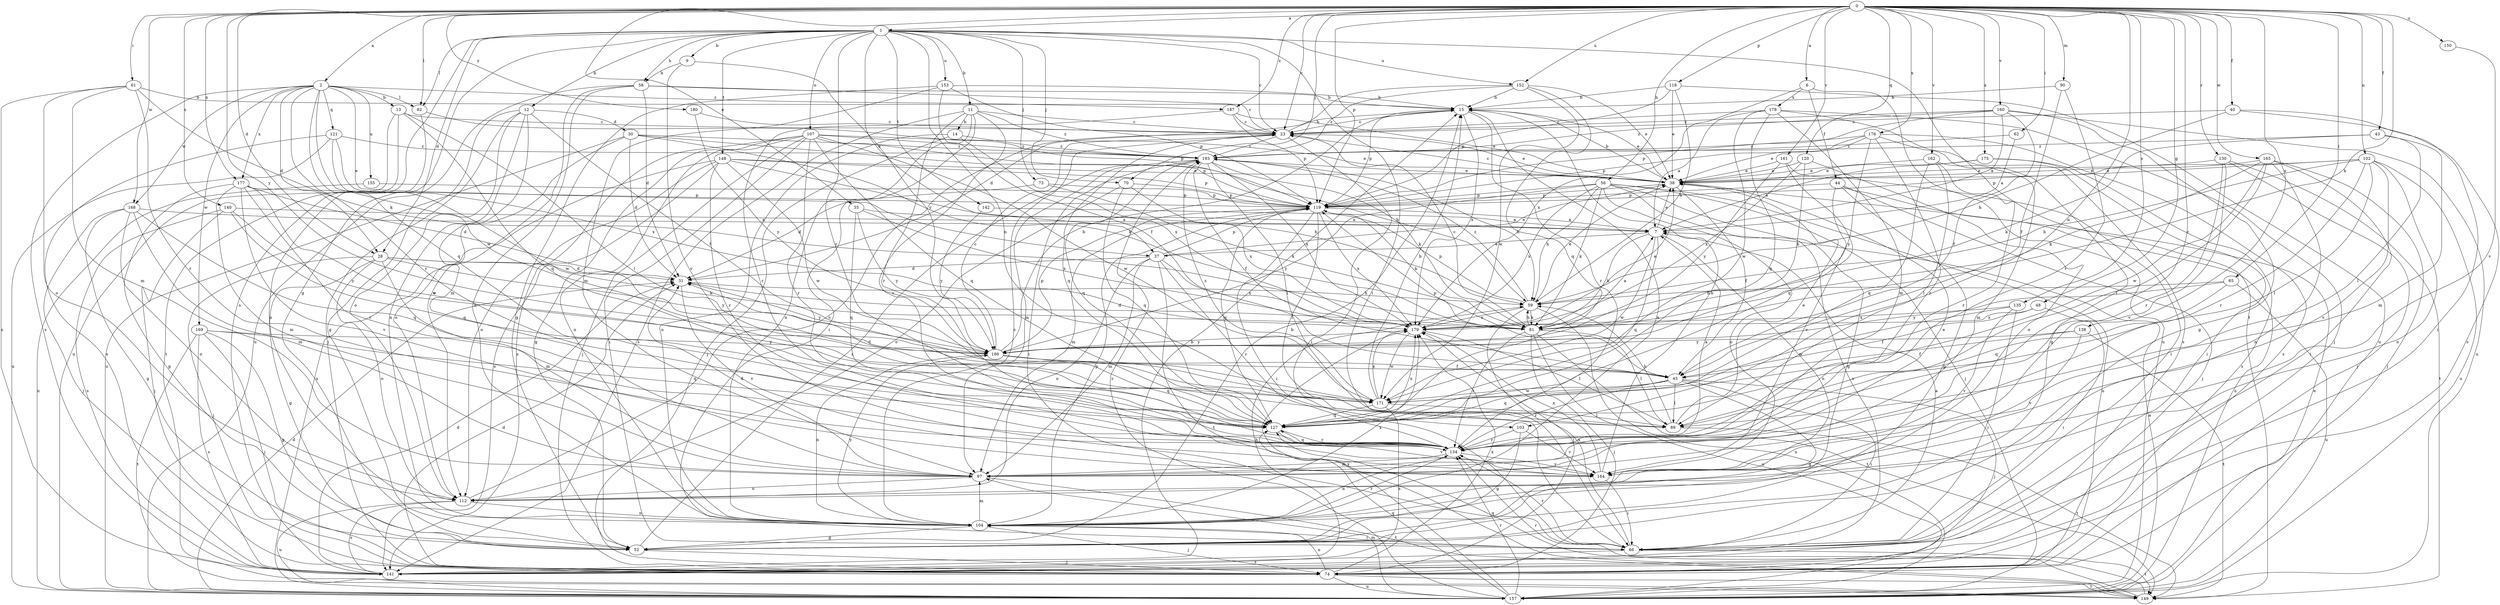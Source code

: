 strict digraph  {
0;
1;
2;
6;
7;
9;
11;
12;
13;
14;
15;
23;
28;
30;
31;
35;
37;
38;
40;
43;
44;
45;
48;
52;
56;
58;
59;
61;
62;
65;
66;
70;
73;
74;
81;
82;
89;
90;
97;
102;
103;
104;
107;
112;
118;
119;
120;
121;
127;
130;
134;
135;
138;
140;
141;
142;
148;
149;
150;
152;
153;
155;
157;
160;
161;
162;
164;
165;
168;
169;
171;
175;
176;
177;
178;
179;
180;
186;
187;
193;
0 -> 1  [label=a];
0 -> 2  [label=a];
0 -> 6  [label=a];
0 -> 23  [label=c];
0 -> 28  [label=d];
0 -> 35  [label=e];
0 -> 40  [label=f];
0 -> 43  [label=f];
0 -> 48  [label=g];
0 -> 56  [label=h];
0 -> 61  [label=i];
0 -> 62  [label=i];
0 -> 65  [label=i];
0 -> 70  [label=j];
0 -> 81  [label=k];
0 -> 82  [label=l];
0 -> 90  [label=m];
0 -> 102  [label=n];
0 -> 103  [label=n];
0 -> 118  [label=p];
0 -> 119  [label=p];
0 -> 120  [label=q];
0 -> 130  [label=r];
0 -> 134  [label=r];
0 -> 135  [label=s];
0 -> 138  [label=s];
0 -> 140  [label=s];
0 -> 150  [label=u];
0 -> 152  [label=u];
0 -> 160  [label=v];
0 -> 161  [label=v];
0 -> 162  [label=v];
0 -> 165  [label=w];
0 -> 168  [label=w];
0 -> 175  [label=x];
0 -> 176  [label=x];
0 -> 177  [label=x];
0 -> 180  [label=y];
0 -> 186  [label=y];
0 -> 187  [label=z];
1 -> 9  [label=b];
1 -> 11  [label=b];
1 -> 12  [label=b];
1 -> 23  [label=c];
1 -> 28  [label=d];
1 -> 37  [label=e];
1 -> 52  [label=g];
1 -> 58  [label=h];
1 -> 66  [label=i];
1 -> 70  [label=j];
1 -> 73  [label=j];
1 -> 82  [label=l];
1 -> 103  [label=n];
1 -> 107  [label=o];
1 -> 134  [label=r];
1 -> 141  [label=s];
1 -> 142  [label=t];
1 -> 148  [label=t];
1 -> 149  [label=t];
1 -> 152  [label=u];
1 -> 153  [label=u];
2 -> 13  [label=b];
2 -> 28  [label=d];
2 -> 37  [label=e];
2 -> 82  [label=l];
2 -> 121  [label=q];
2 -> 127  [label=q];
2 -> 134  [label=r];
2 -> 141  [label=s];
2 -> 155  [label=u];
2 -> 168  [label=w];
2 -> 169  [label=w];
2 -> 171  [label=w];
2 -> 177  [label=x];
2 -> 187  [label=z];
6 -> 44  [label=f];
6 -> 157  [label=u];
6 -> 178  [label=x];
6 -> 179  [label=x];
7 -> 37  [label=e];
7 -> 38  [label=e];
7 -> 81  [label=k];
7 -> 104  [label=n];
7 -> 127  [label=q];
7 -> 171  [label=w];
9 -> 58  [label=h];
9 -> 164  [label=v];
9 -> 186  [label=y];
11 -> 14  [label=b];
11 -> 23  [label=c];
11 -> 66  [label=i];
11 -> 104  [label=n];
11 -> 134  [label=r];
11 -> 141  [label=s];
11 -> 164  [label=v];
11 -> 193  [label=z];
12 -> 30  [label=d];
12 -> 45  [label=f];
12 -> 52  [label=g];
12 -> 74  [label=j];
12 -> 97  [label=m];
12 -> 104  [label=n];
12 -> 112  [label=o];
13 -> 23  [label=c];
13 -> 89  [label=l];
13 -> 127  [label=q];
13 -> 149  [label=t];
13 -> 157  [label=u];
14 -> 74  [label=j];
14 -> 104  [label=n];
14 -> 179  [label=x];
14 -> 193  [label=z];
15 -> 23  [label=c];
15 -> 38  [label=e];
15 -> 104  [label=n];
15 -> 119  [label=p];
15 -> 134  [label=r];
15 -> 179  [label=x];
23 -> 15  [label=b];
23 -> 38  [label=e];
23 -> 66  [label=i];
23 -> 127  [label=q];
23 -> 193  [label=z];
28 -> 31  [label=d];
28 -> 52  [label=g];
28 -> 74  [label=j];
28 -> 81  [label=k];
28 -> 97  [label=m];
28 -> 112  [label=o];
28 -> 186  [label=y];
30 -> 31  [label=d];
30 -> 81  [label=k];
30 -> 112  [label=o];
30 -> 119  [label=p];
30 -> 157  [label=u];
30 -> 193  [label=z];
31 -> 59  [label=h];
31 -> 164  [label=v];
31 -> 186  [label=y];
35 -> 7  [label=a];
35 -> 127  [label=q];
35 -> 179  [label=x];
35 -> 186  [label=y];
37 -> 31  [label=d];
37 -> 38  [label=e];
37 -> 97  [label=m];
37 -> 112  [label=o];
37 -> 119  [label=p];
37 -> 134  [label=r];
37 -> 149  [label=t];
37 -> 179  [label=x];
38 -> 15  [label=b];
38 -> 23  [label=c];
38 -> 45  [label=f];
38 -> 119  [label=p];
40 -> 23  [label=c];
40 -> 59  [label=h];
40 -> 66  [label=i];
40 -> 141  [label=s];
43 -> 81  [label=k];
43 -> 89  [label=l];
43 -> 97  [label=m];
43 -> 193  [label=z];
44 -> 52  [label=g];
44 -> 74  [label=j];
44 -> 119  [label=p];
44 -> 157  [label=u];
44 -> 164  [label=v];
45 -> 52  [label=g];
45 -> 66  [label=i];
45 -> 74  [label=j];
45 -> 89  [label=l];
45 -> 119  [label=p];
45 -> 127  [label=q];
45 -> 134  [label=r];
45 -> 171  [label=w];
48 -> 45  [label=f];
48 -> 66  [label=i];
48 -> 179  [label=x];
52 -> 15  [label=b];
52 -> 74  [label=j];
52 -> 193  [label=z];
56 -> 52  [label=g];
56 -> 59  [label=h];
56 -> 74  [label=j];
56 -> 81  [label=k];
56 -> 112  [label=o];
56 -> 119  [label=p];
56 -> 141  [label=s];
56 -> 157  [label=u];
56 -> 179  [label=x];
56 -> 186  [label=y];
58 -> 15  [label=b];
58 -> 23  [label=c];
58 -> 31  [label=d];
58 -> 104  [label=n];
58 -> 112  [label=o];
58 -> 157  [label=u];
59 -> 38  [label=e];
59 -> 74  [label=j];
59 -> 81  [label=k];
59 -> 119  [label=p];
59 -> 157  [label=u];
59 -> 179  [label=x];
59 -> 193  [label=z];
61 -> 15  [label=b];
61 -> 81  [label=k];
61 -> 97  [label=m];
61 -> 112  [label=o];
61 -> 134  [label=r];
61 -> 141  [label=s];
62 -> 7  [label=a];
62 -> 193  [label=z];
65 -> 59  [label=h];
65 -> 127  [label=q];
65 -> 157  [label=u];
65 -> 186  [label=y];
66 -> 7  [label=a];
66 -> 134  [label=r];
66 -> 141  [label=s];
66 -> 149  [label=t];
66 -> 179  [label=x];
70 -> 112  [label=o];
70 -> 119  [label=p];
70 -> 127  [label=q];
70 -> 179  [label=x];
73 -> 31  [label=d];
73 -> 81  [label=k];
73 -> 119  [label=p];
74 -> 31  [label=d];
74 -> 104  [label=n];
74 -> 149  [label=t];
74 -> 157  [label=u];
74 -> 179  [label=x];
81 -> 7  [label=a];
81 -> 23  [label=c];
81 -> 31  [label=d];
81 -> 59  [label=h];
81 -> 74  [label=j];
81 -> 89  [label=l];
81 -> 134  [label=r];
81 -> 149  [label=t];
81 -> 157  [label=u];
82 -> 104  [label=n];
82 -> 119  [label=p];
89 -> 38  [label=e];
89 -> 59  [label=h];
89 -> 149  [label=t];
90 -> 15  [label=b];
90 -> 45  [label=f];
90 -> 134  [label=r];
97 -> 31  [label=d];
97 -> 38  [label=e];
97 -> 112  [label=o];
97 -> 149  [label=t];
102 -> 38  [label=e];
102 -> 59  [label=h];
102 -> 89  [label=l];
102 -> 104  [label=n];
102 -> 119  [label=p];
102 -> 134  [label=r];
102 -> 157  [label=u];
102 -> 164  [label=v];
103 -> 52  [label=g];
103 -> 134  [label=r];
103 -> 164  [label=v];
104 -> 23  [label=c];
104 -> 52  [label=g];
104 -> 66  [label=i];
104 -> 74  [label=j];
104 -> 97  [label=m];
104 -> 119  [label=p];
104 -> 134  [label=r];
104 -> 179  [label=x];
104 -> 186  [label=y];
107 -> 38  [label=e];
107 -> 52  [label=g];
107 -> 59  [label=h];
107 -> 66  [label=i];
107 -> 74  [label=j];
107 -> 104  [label=n];
107 -> 127  [label=q];
107 -> 134  [label=r];
107 -> 141  [label=s];
107 -> 171  [label=w];
107 -> 193  [label=z];
112 -> 23  [label=c];
112 -> 104  [label=n];
112 -> 141  [label=s];
112 -> 157  [label=u];
118 -> 15  [label=b];
118 -> 38  [label=e];
118 -> 59  [label=h];
118 -> 119  [label=p];
118 -> 157  [label=u];
119 -> 7  [label=a];
119 -> 66  [label=i];
119 -> 81  [label=k];
119 -> 89  [label=l];
119 -> 97  [label=m];
119 -> 127  [label=q];
119 -> 179  [label=x];
120 -> 38  [label=e];
120 -> 81  [label=k];
120 -> 112  [label=o];
120 -> 179  [label=x];
121 -> 141  [label=s];
121 -> 157  [label=u];
121 -> 171  [label=w];
121 -> 179  [label=x];
121 -> 193  [label=z];
127 -> 134  [label=r];
127 -> 164  [label=v];
127 -> 179  [label=x];
130 -> 38  [label=e];
130 -> 74  [label=j];
130 -> 134  [label=r];
130 -> 149  [label=t];
130 -> 164  [label=v];
134 -> 7  [label=a];
134 -> 97  [label=m];
134 -> 104  [label=n];
134 -> 127  [label=q];
134 -> 164  [label=v];
135 -> 66  [label=i];
135 -> 164  [label=v];
135 -> 171  [label=w];
135 -> 179  [label=x];
138 -> 45  [label=f];
138 -> 149  [label=t];
138 -> 164  [label=v];
138 -> 186  [label=y];
140 -> 7  [label=a];
140 -> 74  [label=j];
140 -> 127  [label=q];
140 -> 141  [label=s];
140 -> 186  [label=y];
141 -> 15  [label=b];
141 -> 31  [label=d];
141 -> 59  [label=h];
142 -> 7  [label=a];
142 -> 186  [label=y];
148 -> 38  [label=e];
148 -> 59  [label=h];
148 -> 112  [label=o];
148 -> 119  [label=p];
148 -> 134  [label=r];
148 -> 141  [label=s];
148 -> 157  [label=u];
148 -> 171  [label=w];
149 -> 127  [label=q];
149 -> 134  [label=r];
150 -> 164  [label=v];
152 -> 15  [label=b];
152 -> 31  [label=d];
152 -> 38  [label=e];
152 -> 127  [label=q];
152 -> 171  [label=w];
152 -> 193  [label=z];
153 -> 15  [label=b];
153 -> 45  [label=f];
153 -> 52  [label=g];
153 -> 97  [label=m];
153 -> 119  [label=p];
155 -> 119  [label=p];
155 -> 157  [label=u];
157 -> 7  [label=a];
157 -> 31  [label=d];
157 -> 38  [label=e];
157 -> 97  [label=m];
157 -> 127  [label=q];
157 -> 134  [label=r];
157 -> 179  [label=x];
157 -> 193  [label=z];
160 -> 7  [label=a];
160 -> 23  [label=c];
160 -> 45  [label=f];
160 -> 52  [label=g];
160 -> 119  [label=p];
160 -> 157  [label=u];
160 -> 193  [label=z];
161 -> 38  [label=e];
161 -> 66  [label=i];
161 -> 127  [label=q];
161 -> 186  [label=y];
162 -> 38  [label=e];
162 -> 89  [label=l];
162 -> 97  [label=m];
162 -> 127  [label=q];
162 -> 134  [label=r];
164 -> 15  [label=b];
164 -> 66  [label=i];
164 -> 179  [label=x];
165 -> 38  [label=e];
165 -> 66  [label=i];
165 -> 74  [label=j];
165 -> 81  [label=k];
165 -> 89  [label=l];
165 -> 104  [label=n];
165 -> 171  [label=w];
168 -> 7  [label=a];
168 -> 52  [label=g];
168 -> 74  [label=j];
168 -> 97  [label=m];
168 -> 112  [label=o];
168 -> 127  [label=q];
169 -> 52  [label=g];
169 -> 74  [label=j];
169 -> 127  [label=q];
169 -> 141  [label=s];
169 -> 149  [label=t];
169 -> 186  [label=y];
171 -> 15  [label=b];
171 -> 31  [label=d];
171 -> 89  [label=l];
171 -> 127  [label=q];
171 -> 141  [label=s];
171 -> 179  [label=x];
171 -> 193  [label=z];
175 -> 7  [label=a];
175 -> 38  [label=e];
175 -> 66  [label=i];
175 -> 141  [label=s];
176 -> 38  [label=e];
176 -> 52  [label=g];
176 -> 119  [label=p];
176 -> 134  [label=r];
176 -> 141  [label=s];
176 -> 186  [label=y];
176 -> 193  [label=z];
177 -> 31  [label=d];
177 -> 52  [label=g];
177 -> 97  [label=m];
177 -> 119  [label=p];
177 -> 134  [label=r];
177 -> 164  [label=v];
177 -> 171  [label=w];
178 -> 7  [label=a];
178 -> 23  [label=c];
178 -> 74  [label=j];
178 -> 97  [label=m];
178 -> 127  [label=q];
178 -> 141  [label=s];
178 -> 171  [label=w];
179 -> 38  [label=e];
179 -> 89  [label=l];
179 -> 171  [label=w];
179 -> 186  [label=y];
180 -> 23  [label=c];
180 -> 186  [label=y];
186 -> 15  [label=b];
186 -> 23  [label=c];
186 -> 45  [label=f];
186 -> 104  [label=n];
186 -> 119  [label=p];
186 -> 127  [label=q];
187 -> 23  [label=c];
187 -> 38  [label=e];
187 -> 119  [label=p];
187 -> 134  [label=r];
193 -> 38  [label=e];
193 -> 45  [label=f];
193 -> 59  [label=h];
193 -> 66  [label=i];
193 -> 81  [label=k];
193 -> 89  [label=l];
193 -> 97  [label=m];
193 -> 127  [label=q];
193 -> 179  [label=x];
}
